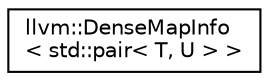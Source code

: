 digraph "Graphical Class Hierarchy"
{
  edge [fontname="Helvetica",fontsize="10",labelfontname="Helvetica",labelfontsize="10"];
  node [fontname="Helvetica",fontsize="10",shape=record];
  rankdir="LR";
  Node1 [label="llvm::DenseMapInfo\l\< std::pair\< T, U \> \>",height=0.2,width=0.4,color="black", fillcolor="white", style="filled",URL="$structllvm_1_1DenseMapInfo_3_01std_1_1pair_3_01T_00_01U_01_4_01_4.html"];
}

